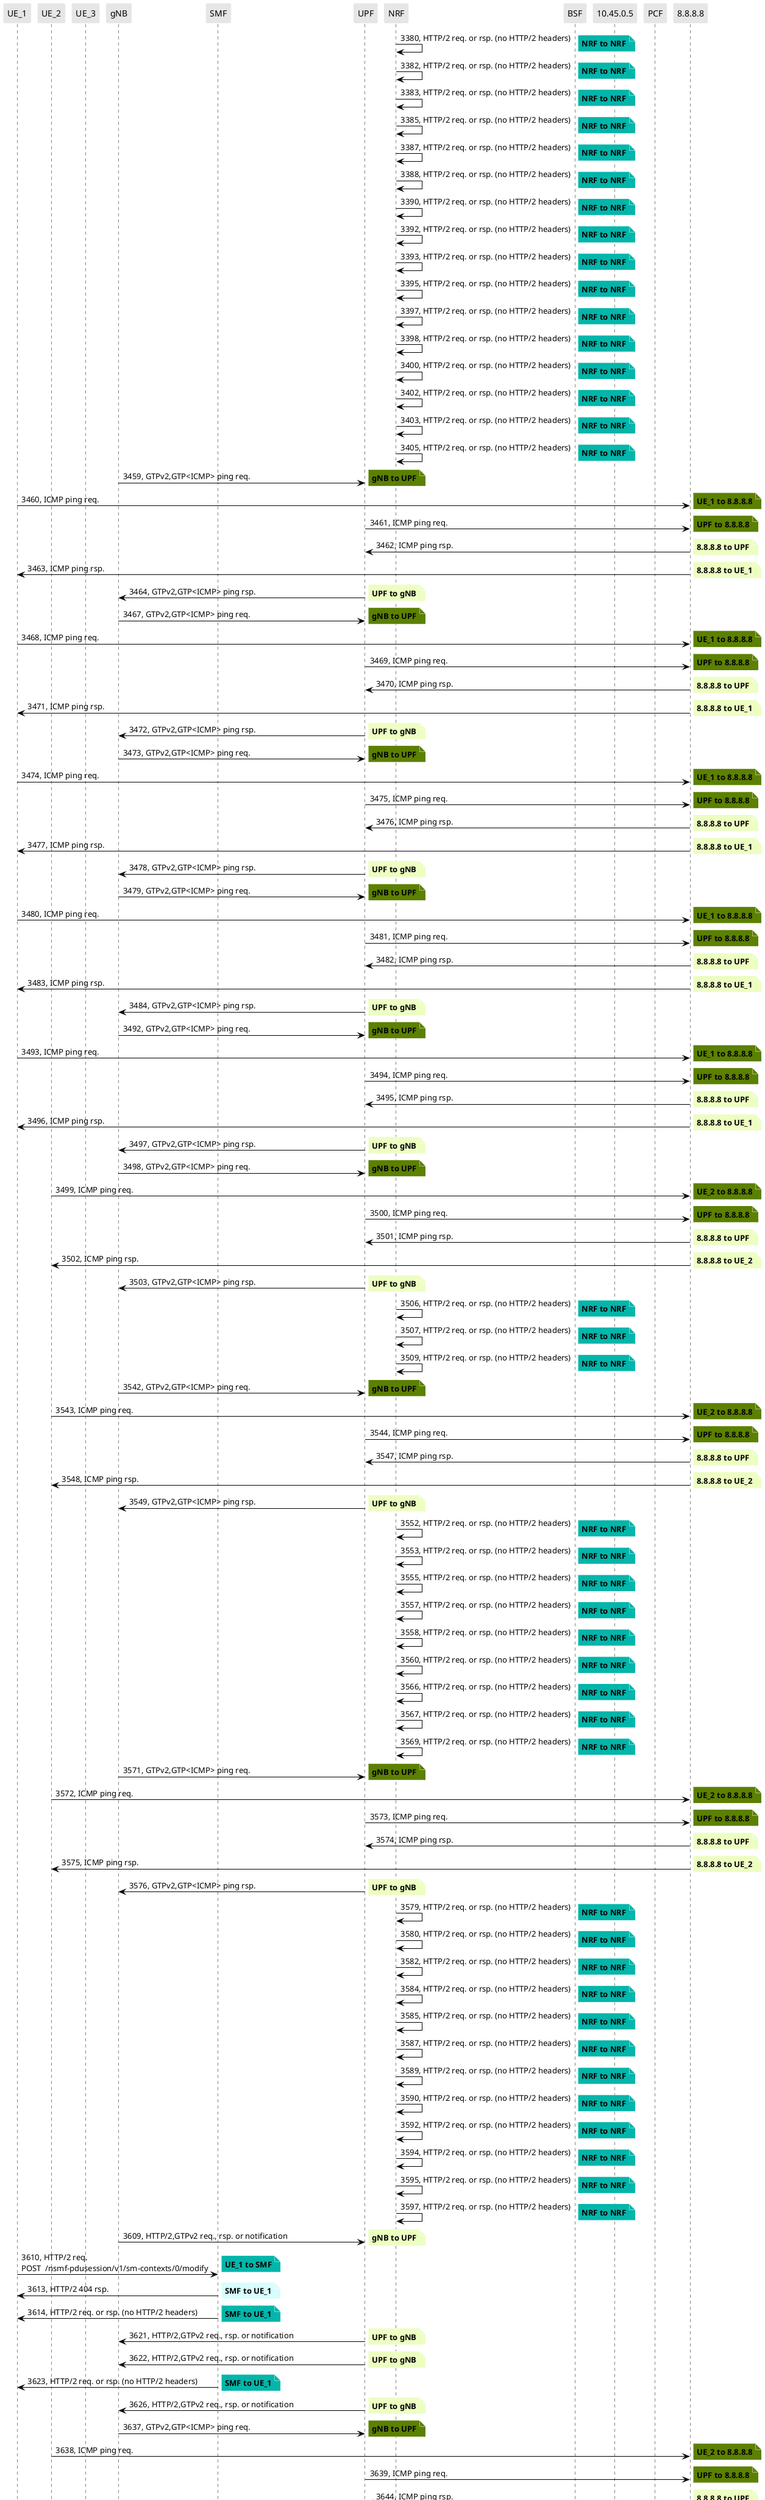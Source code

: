 @startuml
skinparam shadowing false
skinparam NoteBorderColor white
skinparam sequence {
    ArrowColor black
    LifeLineBorderColor black
    LifeLineBackgroundColor black
    ParticipantBorderColor white
    ParticipantBackgroundColor #e6e6e6
}
participant "UE_1"
participant "UE_2"
participant "UE_3"
participant "gNB"
participant "SMF"
participant "UPF"
participant "NRF"
participant "BSF"
participant "10.45.0.5"
participant "PCF"
participant "8.8.8.8"

"NRF" -> "NRF": 3380, HTTP/2 req. or rsp. (no HTTP/2 headers)

note right #03B5AA
**NRF to NRF**
end note

"NRF" -> "NRF": 3382, HTTP/2 req. or rsp. (no HTTP/2 headers)

note right #03B5AA
**NRF to NRF**
end note

"NRF" -> "NRF": 3383, HTTP/2 req. or rsp. (no HTTP/2 headers)

note right #03B5AA
**NRF to NRF**
end note

"NRF" -> "NRF": 3385, HTTP/2 req. or rsp. (no HTTP/2 headers)

note right #03B5AA
**NRF to NRF**
end note

"NRF" -> "NRF": 3387, HTTP/2 req. or rsp. (no HTTP/2 headers)

note right #03B5AA
**NRF to NRF**
end note

"NRF" -> "NRF": 3388, HTTP/2 req. or rsp. (no HTTP/2 headers)

note right #03B5AA
**NRF to NRF**
end note

"NRF" -> "NRF": 3390, HTTP/2 req. or rsp. (no HTTP/2 headers)

note right #03B5AA
**NRF to NRF**
end note

"NRF" -> "NRF": 3392, HTTP/2 req. or rsp. (no HTTP/2 headers)

note right #03B5AA
**NRF to NRF**
end note

"NRF" -> "NRF": 3393, HTTP/2 req. or rsp. (no HTTP/2 headers)

note right #03B5AA
**NRF to NRF**
end note

"NRF" -> "NRF": 3395, HTTP/2 req. or rsp. (no HTTP/2 headers)

note right #03B5AA
**NRF to NRF**
end note

"NRF" -> "NRF": 3397, HTTP/2 req. or rsp. (no HTTP/2 headers)

note right #03B5AA
**NRF to NRF**
end note

"NRF" -> "NRF": 3398, HTTP/2 req. or rsp. (no HTTP/2 headers)

note right #03B5AA
**NRF to NRF**
end note

"NRF" -> "NRF": 3400, HTTP/2 req. or rsp. (no HTTP/2 headers)

note right #03B5AA
**NRF to NRF**
end note

"NRF" -> "NRF": 3402, HTTP/2 req. or rsp. (no HTTP/2 headers)

note right #03B5AA
**NRF to NRF**
end note

"NRF" -> "NRF": 3403, HTTP/2 req. or rsp. (no HTTP/2 headers)

note right #03B5AA
**NRF to NRF**
end note

"NRF" -> "NRF": 3405, HTTP/2 req. or rsp. (no HTTP/2 headers)

note right #03B5AA
**NRF to NRF**
end note

"gNB" -> "UPF": 3459, GTPv2,GTP<ICMP> ping req.

note right #5C8001
**gNB to UPF**
end note

"UE_1" -> "8.8.8.8": 3460, ICMP ping req.

note right #5C8001
**UE_1 to 8.8.8.8**
end note

"UPF" -> "8.8.8.8": 3461, ICMP ping req.

note right #5C8001
**UPF to 8.8.8.8**
end note

"8.8.8.8" -> "UPF": 3462, ICMP ping rsp.

note right #EDFEC2
**8.8.8.8 to UPF**
end note

"8.8.8.8" -> "UE_1": 3463, ICMP ping rsp.

note right #EDFEC2
**8.8.8.8 to UE_1**
end note

"UPF" -> "gNB": 3464, GTPv2,GTP<ICMP> ping rsp.

note right #EDFEC2
**UPF to gNB**
end note

"gNB" -> "UPF": 3467, GTPv2,GTP<ICMP> ping req.

note right #5C8001
**gNB to UPF**
end note

"UE_1" -> "8.8.8.8": 3468, ICMP ping req.

note right #5C8001
**UE_1 to 8.8.8.8**
end note

"UPF" -> "8.8.8.8": 3469, ICMP ping req.

note right #5C8001
**UPF to 8.8.8.8**
end note

"8.8.8.8" -> "UPF": 3470, ICMP ping rsp.

note right #EDFEC2
**8.8.8.8 to UPF**
end note

"8.8.8.8" -> "UE_1": 3471, ICMP ping rsp.

note right #EDFEC2
**8.8.8.8 to UE_1**
end note

"UPF" -> "gNB": 3472, GTPv2,GTP<ICMP> ping rsp.

note right #EDFEC2
**UPF to gNB**
end note

"gNB" -> "UPF": 3473, GTPv2,GTP<ICMP> ping req.

note right #5C8001
**gNB to UPF**
end note

"UE_1" -> "8.8.8.8": 3474, ICMP ping req.

note right #5C8001
**UE_1 to 8.8.8.8**
end note

"UPF" -> "8.8.8.8": 3475, ICMP ping req.

note right #5C8001
**UPF to 8.8.8.8**
end note

"8.8.8.8" -> "UPF": 3476, ICMP ping rsp.

note right #EDFEC2
**8.8.8.8 to UPF**
end note

"8.8.8.8" -> "UE_1": 3477, ICMP ping rsp.

note right #EDFEC2
**8.8.8.8 to UE_1**
end note

"UPF" -> "gNB": 3478, GTPv2,GTP<ICMP> ping rsp.

note right #EDFEC2
**UPF to gNB**
end note

"gNB" -> "UPF": 3479, GTPv2,GTP<ICMP> ping req.

note right #5C8001
**gNB to UPF**
end note

"UE_1" -> "8.8.8.8": 3480, ICMP ping req.

note right #5C8001
**UE_1 to 8.8.8.8**
end note

"UPF" -> "8.8.8.8": 3481, ICMP ping req.

note right #5C8001
**UPF to 8.8.8.8**
end note

"8.8.8.8" -> "UPF": 3482, ICMP ping rsp.

note right #EDFEC2
**8.8.8.8 to UPF**
end note

"8.8.8.8" -> "UE_1": 3483, ICMP ping rsp.

note right #EDFEC2
**8.8.8.8 to UE_1**
end note

"UPF" -> "gNB": 3484, GTPv2,GTP<ICMP> ping rsp.

note right #EDFEC2
**UPF to gNB**
end note

"gNB" -> "UPF": 3492, GTPv2,GTP<ICMP> ping req.

note right #5C8001
**gNB to UPF**
end note

"UE_1" -> "8.8.8.8": 3493, ICMP ping req.

note right #5C8001
**UE_1 to 8.8.8.8**
end note

"UPF" -> "8.8.8.8": 3494, ICMP ping req.

note right #5C8001
**UPF to 8.8.8.8**
end note

"8.8.8.8" -> "UPF": 3495, ICMP ping rsp.

note right #EDFEC2
**8.8.8.8 to UPF**
end note

"8.8.8.8" -> "UE_1": 3496, ICMP ping rsp.

note right #EDFEC2
**8.8.8.8 to UE_1**
end note

"UPF" -> "gNB": 3497, GTPv2,GTP<ICMP> ping rsp.

note right #EDFEC2
**UPF to gNB**
end note

"gNB" -> "UPF": 3498, GTPv2,GTP<ICMP> ping req.

note right #5C8001
**gNB to UPF**
end note

"UE_2" -> "8.8.8.8": 3499, ICMP ping req.

note right #5C8001
**UE_2 to 8.8.8.8**
end note

"UPF" -> "8.8.8.8": 3500, ICMP ping req.

note right #5C8001
**UPF to 8.8.8.8**
end note

"8.8.8.8" -> "UPF": 3501, ICMP ping rsp.

note right #EDFEC2
**8.8.8.8 to UPF**
end note

"8.8.8.8" -> "UE_2": 3502, ICMP ping rsp.

note right #EDFEC2
**8.8.8.8 to UE_2**
end note

"UPF" -> "gNB": 3503, GTPv2,GTP<ICMP> ping rsp.

note right #EDFEC2
**UPF to gNB**
end note

"NRF" -> "NRF": 3506, HTTP/2 req. or rsp. (no HTTP/2 headers)

note right #03B5AA
**NRF to NRF**
end note

"NRF" -> "NRF": 3507, HTTP/2 req. or rsp. (no HTTP/2 headers)

note right #03B5AA
**NRF to NRF**
end note

"NRF" -> "NRF": 3509, HTTP/2 req. or rsp. (no HTTP/2 headers)

note right #03B5AA
**NRF to NRF**
end note

"gNB" -> "UPF": 3542, GTPv2,GTP<ICMP> ping req.

note right #5C8001
**gNB to UPF**
end note

"UE_2" -> "8.8.8.8": 3543, ICMP ping req.

note right #5C8001
**UE_2 to 8.8.8.8**
end note

"UPF" -> "8.8.8.8": 3544, ICMP ping req.

note right #5C8001
**UPF to 8.8.8.8**
end note

"8.8.8.8" -> "UPF": 3547, ICMP ping rsp.

note right #EDFEC2
**8.8.8.8 to UPF**
end note

"8.8.8.8" -> "UE_2": 3548, ICMP ping rsp.

note right #EDFEC2
**8.8.8.8 to UE_2**
end note

"UPF" -> "gNB": 3549, GTPv2,GTP<ICMP> ping rsp.

note right #EDFEC2
**UPF to gNB**
end note

"NRF" -> "NRF": 3552, HTTP/2 req. or rsp. (no HTTP/2 headers)

note right #03B5AA
**NRF to NRF**
end note

"NRF" -> "NRF": 3553, HTTP/2 req. or rsp. (no HTTP/2 headers)

note right #03B5AA
**NRF to NRF**
end note

"NRF" -> "NRF": 3555, HTTP/2 req. or rsp. (no HTTP/2 headers)

note right #03B5AA
**NRF to NRF**
end note

"NRF" -> "NRF": 3557, HTTP/2 req. or rsp. (no HTTP/2 headers)

note right #03B5AA
**NRF to NRF**
end note

"NRF" -> "NRF": 3558, HTTP/2 req. or rsp. (no HTTP/2 headers)

note right #03B5AA
**NRF to NRF**
end note

"NRF" -> "NRF": 3560, HTTP/2 req. or rsp. (no HTTP/2 headers)

note right #03B5AA
**NRF to NRF**
end note

"NRF" -> "NRF": 3566, HTTP/2 req. or rsp. (no HTTP/2 headers)

note right #03B5AA
**NRF to NRF**
end note

"NRF" -> "NRF": 3567, HTTP/2 req. or rsp. (no HTTP/2 headers)

note right #03B5AA
**NRF to NRF**
end note

"NRF" -> "NRF": 3569, HTTP/2 req. or rsp. (no HTTP/2 headers)

note right #03B5AA
**NRF to NRF**
end note

"gNB" -> "UPF": 3571, GTPv2,GTP<ICMP> ping req.

note right #5C8001
**gNB to UPF**
end note

"UE_2" -> "8.8.8.8": 3572, ICMP ping req.

note right #5C8001
**UE_2 to 8.8.8.8**
end note

"UPF" -> "8.8.8.8": 3573, ICMP ping req.

note right #5C8001
**UPF to 8.8.8.8**
end note

"8.8.8.8" -> "UPF": 3574, ICMP ping rsp.

note right #EDFEC2
**8.8.8.8 to UPF**
end note

"8.8.8.8" -> "UE_2": 3575, ICMP ping rsp.

note right #EDFEC2
**8.8.8.8 to UE_2**
end note

"UPF" -> "gNB": 3576, GTPv2,GTP<ICMP> ping rsp.

note right #EDFEC2
**UPF to gNB**
end note

"NRF" -> "NRF": 3579, HTTP/2 req. or rsp. (no HTTP/2 headers)

note right #03B5AA
**NRF to NRF**
end note

"NRF" -> "NRF": 3580, HTTP/2 req. or rsp. (no HTTP/2 headers)

note right #03B5AA
**NRF to NRF**
end note

"NRF" -> "NRF": 3582, HTTP/2 req. or rsp. (no HTTP/2 headers)

note right #03B5AA
**NRF to NRF**
end note

"NRF" -> "NRF": 3584, HTTP/2 req. or rsp. (no HTTP/2 headers)

note right #03B5AA
**NRF to NRF**
end note

"NRF" -> "NRF": 3585, HTTP/2 req. or rsp. (no HTTP/2 headers)

note right #03B5AA
**NRF to NRF**
end note

"NRF" -> "NRF": 3587, HTTP/2 req. or rsp. (no HTTP/2 headers)

note right #03B5AA
**NRF to NRF**
end note

"NRF" -> "NRF": 3589, HTTP/2 req. or rsp. (no HTTP/2 headers)

note right #03B5AA
**NRF to NRF**
end note

"NRF" -> "NRF": 3590, HTTP/2 req. or rsp. (no HTTP/2 headers)

note right #03B5AA
**NRF to NRF**
end note

"NRF" -> "NRF": 3592, HTTP/2 req. or rsp. (no HTTP/2 headers)

note right #03B5AA
**NRF to NRF**
end note

"NRF" -> "NRF": 3594, HTTP/2 req. or rsp. (no HTTP/2 headers)

note right #03B5AA
**NRF to NRF**
end note

"NRF" -> "NRF": 3595, HTTP/2 req. or rsp. (no HTTP/2 headers)

note right #03B5AA
**NRF to NRF**
end note

"NRF" -> "NRF": 3597, HTTP/2 req. or rsp. (no HTTP/2 headers)

note right #03B5AA
**NRF to NRF**
end note

"gNB" -> "UPF": 3609, HTTP/2,GTPv2 req., rsp. or notification

note right #EDFEC2
**gNB to UPF**
end note

"UE_1" -> "SMF": 3610, HTTP/2 req.\nPOST  /nsmf-pdusession/v1/sm-contexts/0/modify

note right #03B5AA
**UE_1 to SMF**
end note

"SMF" -> "UE_1": 3613, HTTP/2 404 rsp.

note right #D7FEFC
**SMF to UE_1**
end note

"SMF" -> "UE_1": 3614, HTTP/2 req. or rsp. (no HTTP/2 headers)

note right #03B5AA
**SMF to UE_1**
end note

"UPF" -> "gNB": 3621, HTTP/2,GTPv2 req., rsp. or notification

note right #EDFEC2
**UPF to gNB**
end note

"UPF" -> "gNB": 3622, HTTP/2,GTPv2 req., rsp. or notification

note right #EDFEC2
**UPF to gNB**
end note

"SMF" -> "UE_1": 3623, HTTP/2 req. or rsp. (no HTTP/2 headers)

note right #03B5AA
**SMF to UE_1**
end note

"UPF" -> "gNB": 3626, HTTP/2,GTPv2 req., rsp. or notification

note right #EDFEC2
**UPF to gNB**
end note

"gNB" -> "UPF": 3637, GTPv2,GTP<ICMP> ping req.

note right #5C8001
**gNB to UPF**
end note

"UE_2" -> "8.8.8.8": 3638, ICMP ping req.

note right #5C8001
**UE_2 to 8.8.8.8**
end note

"UPF" -> "8.8.8.8": 3639, ICMP ping req.

note right #5C8001
**UPF to 8.8.8.8**
end note

"8.8.8.8" -> "UPF": 3644, ICMP ping rsp.

note right #EDFEC2
**8.8.8.8 to UPF**
end note

@enduml
